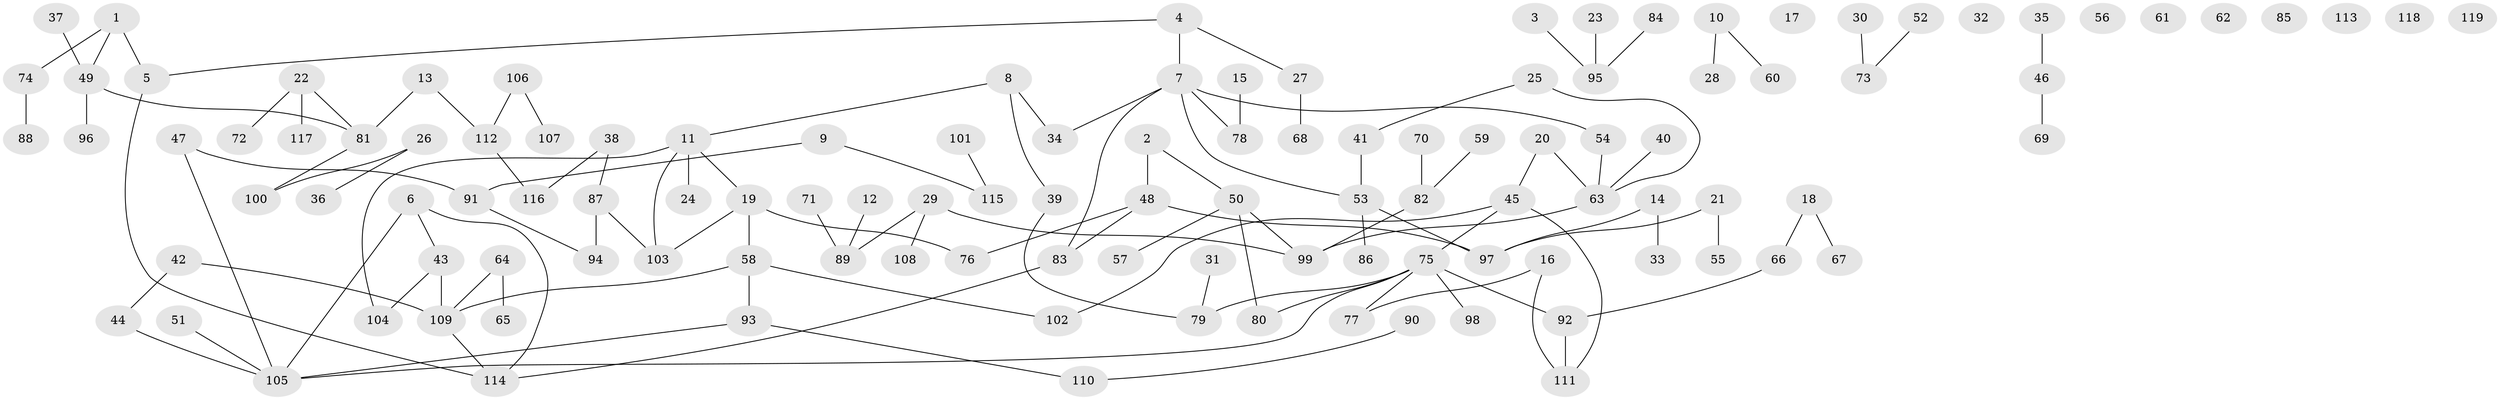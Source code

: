 // coarse degree distribution, {3: 0.12345679012345678, 4: 0.04938271604938271, 1: 0.38271604938271603, 5: 0.08641975308641975, 7: 0.024691358024691357, 2: 0.19753086419753085, 0: 0.1111111111111111, 6: 0.024691358024691357}
// Generated by graph-tools (version 1.1) at 2025/41/03/06/25 10:41:21]
// undirected, 119 vertices, 124 edges
graph export_dot {
graph [start="1"]
  node [color=gray90,style=filled];
  1;
  2;
  3;
  4;
  5;
  6;
  7;
  8;
  9;
  10;
  11;
  12;
  13;
  14;
  15;
  16;
  17;
  18;
  19;
  20;
  21;
  22;
  23;
  24;
  25;
  26;
  27;
  28;
  29;
  30;
  31;
  32;
  33;
  34;
  35;
  36;
  37;
  38;
  39;
  40;
  41;
  42;
  43;
  44;
  45;
  46;
  47;
  48;
  49;
  50;
  51;
  52;
  53;
  54;
  55;
  56;
  57;
  58;
  59;
  60;
  61;
  62;
  63;
  64;
  65;
  66;
  67;
  68;
  69;
  70;
  71;
  72;
  73;
  74;
  75;
  76;
  77;
  78;
  79;
  80;
  81;
  82;
  83;
  84;
  85;
  86;
  87;
  88;
  89;
  90;
  91;
  92;
  93;
  94;
  95;
  96;
  97;
  98;
  99;
  100;
  101;
  102;
  103;
  104;
  105;
  106;
  107;
  108;
  109;
  110;
  111;
  112;
  113;
  114;
  115;
  116;
  117;
  118;
  119;
  1 -- 5;
  1 -- 49;
  1 -- 74;
  2 -- 48;
  2 -- 50;
  3 -- 95;
  4 -- 5;
  4 -- 7;
  4 -- 27;
  5 -- 114;
  6 -- 43;
  6 -- 105;
  6 -- 114;
  7 -- 34;
  7 -- 53;
  7 -- 54;
  7 -- 78;
  7 -- 83;
  8 -- 11;
  8 -- 34;
  8 -- 39;
  9 -- 91;
  9 -- 115;
  10 -- 28;
  10 -- 60;
  11 -- 19;
  11 -- 24;
  11 -- 103;
  11 -- 104;
  12 -- 89;
  13 -- 81;
  13 -- 112;
  14 -- 33;
  14 -- 97;
  15 -- 78;
  16 -- 77;
  16 -- 111;
  18 -- 66;
  18 -- 67;
  19 -- 58;
  19 -- 76;
  19 -- 103;
  20 -- 45;
  20 -- 63;
  21 -- 55;
  21 -- 97;
  22 -- 72;
  22 -- 81;
  22 -- 117;
  23 -- 95;
  25 -- 41;
  25 -- 63;
  26 -- 36;
  26 -- 100;
  27 -- 68;
  29 -- 89;
  29 -- 99;
  29 -- 108;
  30 -- 73;
  31 -- 79;
  35 -- 46;
  37 -- 49;
  38 -- 87;
  38 -- 116;
  39 -- 79;
  40 -- 63;
  41 -- 53;
  42 -- 44;
  42 -- 109;
  43 -- 104;
  43 -- 109;
  44 -- 105;
  45 -- 75;
  45 -- 102;
  45 -- 111;
  46 -- 69;
  47 -- 91;
  47 -- 105;
  48 -- 76;
  48 -- 83;
  48 -- 97;
  49 -- 81;
  49 -- 96;
  50 -- 57;
  50 -- 80;
  50 -- 99;
  51 -- 105;
  52 -- 73;
  53 -- 86;
  53 -- 97;
  54 -- 63;
  58 -- 93;
  58 -- 102;
  58 -- 109;
  59 -- 82;
  63 -- 99;
  64 -- 65;
  64 -- 109;
  66 -- 92;
  70 -- 82;
  71 -- 89;
  74 -- 88;
  75 -- 77;
  75 -- 79;
  75 -- 80;
  75 -- 92;
  75 -- 98;
  75 -- 105;
  81 -- 100;
  82 -- 99;
  83 -- 114;
  84 -- 95;
  87 -- 94;
  87 -- 103;
  90 -- 110;
  91 -- 94;
  92 -- 111;
  93 -- 105;
  93 -- 110;
  101 -- 115;
  106 -- 107;
  106 -- 112;
  109 -- 114;
  112 -- 116;
}
